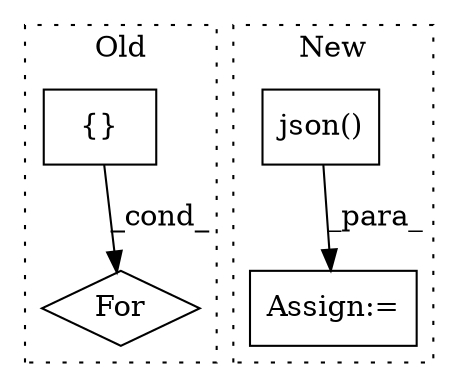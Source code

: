 digraph G {
subgraph cluster0 {
1 [label="For" a="107" s="4936,5009" l="4,14" shape="diamond"];
4 [label="{}" a="59" s="4948,5008" l="1,0" shape="box"];
label = "Old";
style="dotted";
}
subgraph cluster1 {
2 [label="json()" a="75" s="4920" l="10" shape="box"];
3 [label="Assign:=" a="68" s="4907" l="3" shape="box"];
label = "New";
style="dotted";
}
2 -> 3 [label="_para_"];
4 -> 1 [label="_cond_"];
}